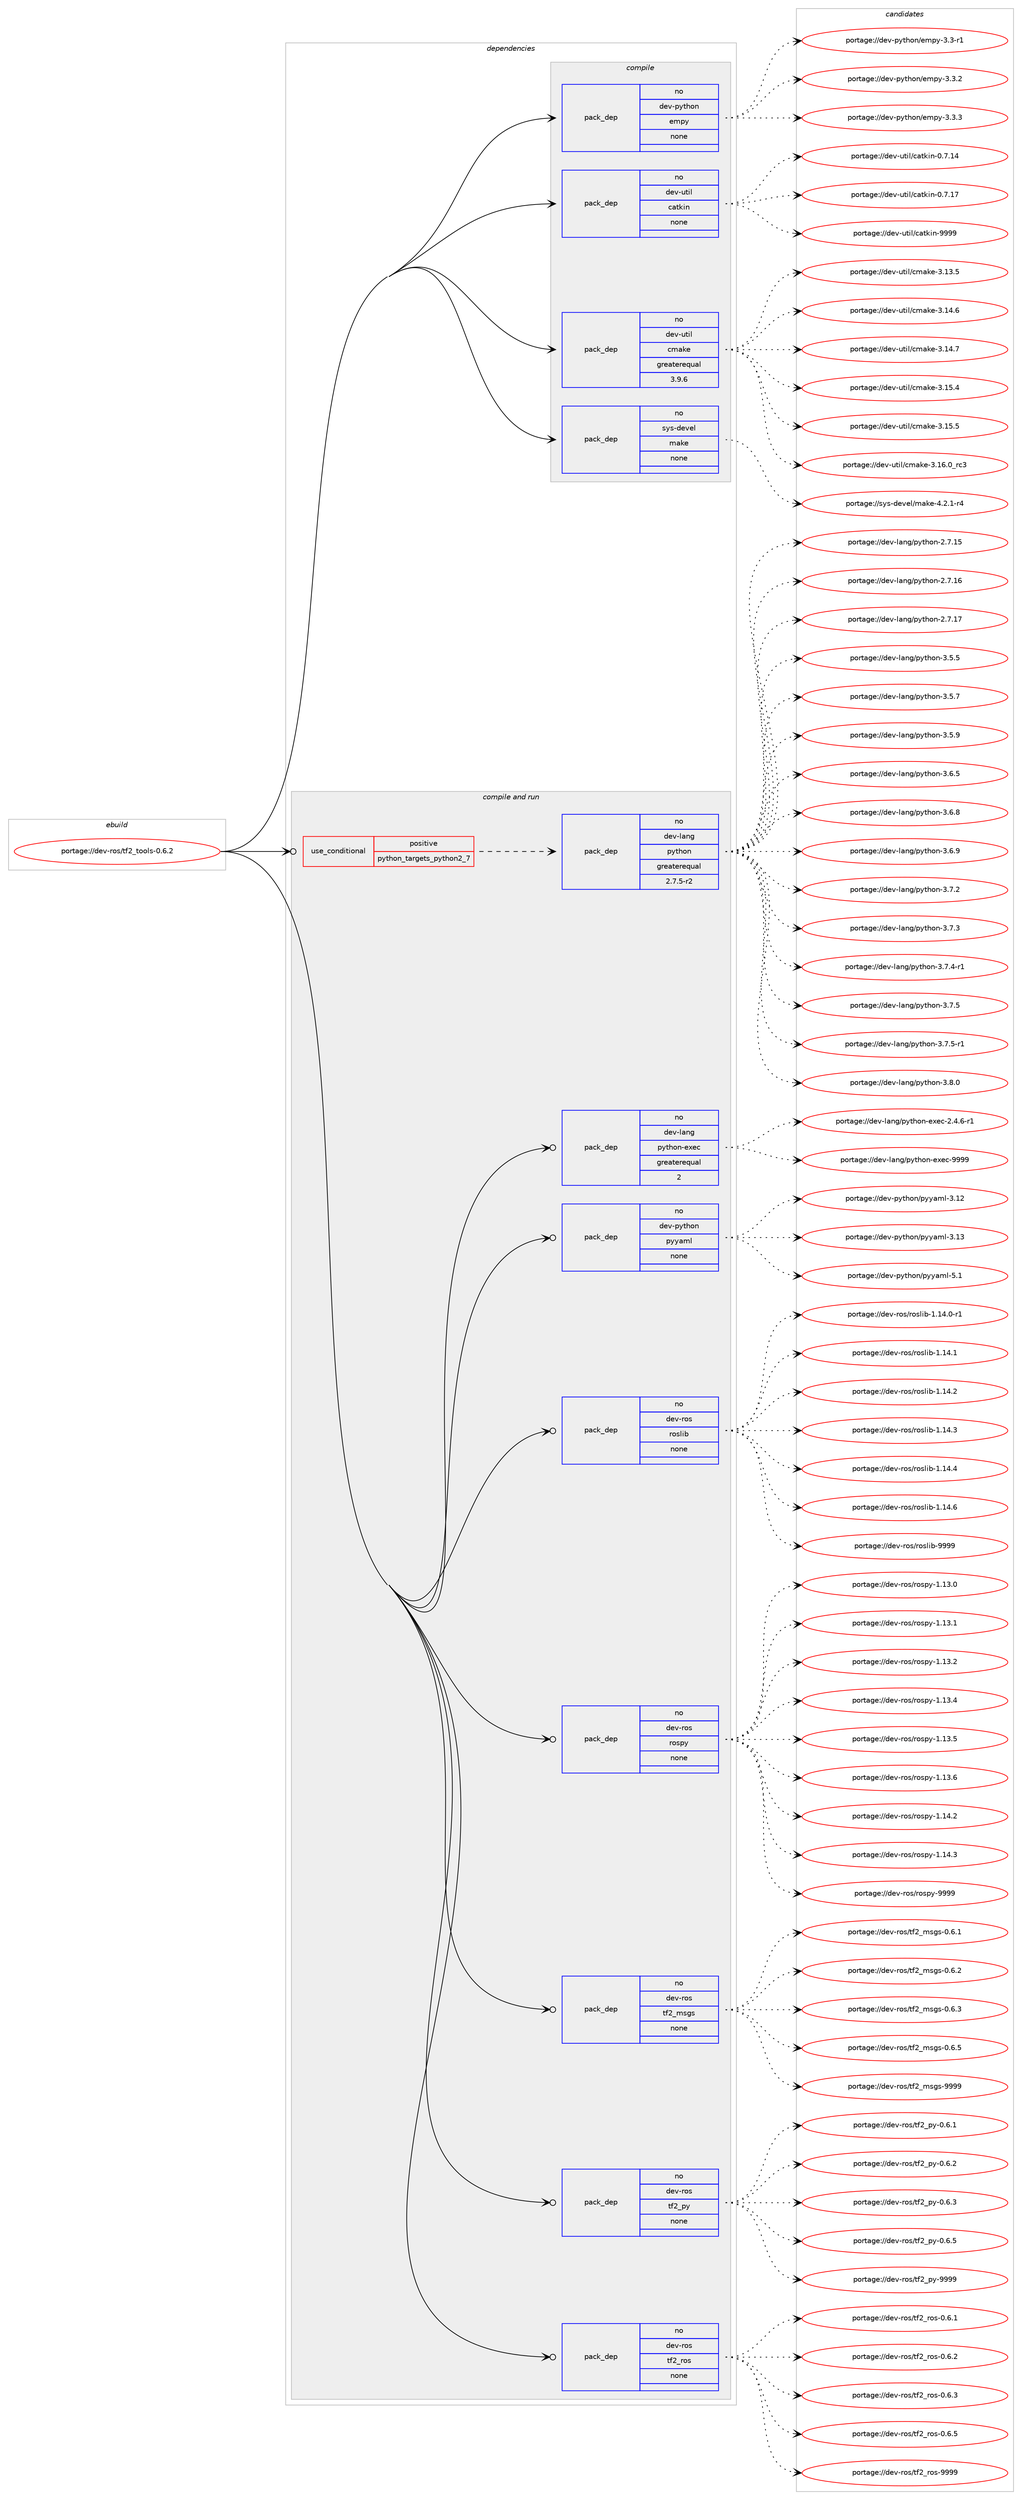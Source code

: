 digraph prolog {

# *************
# Graph options
# *************

newrank=true;
concentrate=true;
compound=true;
graph [rankdir=LR,fontname=Helvetica,fontsize=10,ranksep=1.5];#, ranksep=2.5, nodesep=0.2];
edge  [arrowhead=vee];
node  [fontname=Helvetica,fontsize=10];

# **********
# The ebuild
# **********

subgraph cluster_leftcol {
color=gray;
rank=same;
label=<<i>ebuild</i>>;
id [label="portage://dev-ros/tf2_tools-0.6.2", color=red, width=4, href="../dev-ros/tf2_tools-0.6.2.svg"];
}

# ****************
# The dependencies
# ****************

subgraph cluster_midcol {
color=gray;
label=<<i>dependencies</i>>;
subgraph cluster_compile {
fillcolor="#eeeeee";
style=filled;
label=<<i>compile</i>>;
subgraph pack157480 {
dependency206509 [label=<<TABLE BORDER="0" CELLBORDER="1" CELLSPACING="0" CELLPADDING="4" WIDTH="220"><TR><TD ROWSPAN="6" CELLPADDING="30">pack_dep</TD></TR><TR><TD WIDTH="110">no</TD></TR><TR><TD>dev-python</TD></TR><TR><TD>empy</TD></TR><TR><TD>none</TD></TR><TR><TD></TD></TR></TABLE>>, shape=none, color=blue];
}
id:e -> dependency206509:w [weight=20,style="solid",arrowhead="vee"];
subgraph pack157481 {
dependency206510 [label=<<TABLE BORDER="0" CELLBORDER="1" CELLSPACING="0" CELLPADDING="4" WIDTH="220"><TR><TD ROWSPAN="6" CELLPADDING="30">pack_dep</TD></TR><TR><TD WIDTH="110">no</TD></TR><TR><TD>dev-util</TD></TR><TR><TD>catkin</TD></TR><TR><TD>none</TD></TR><TR><TD></TD></TR></TABLE>>, shape=none, color=blue];
}
id:e -> dependency206510:w [weight=20,style="solid",arrowhead="vee"];
subgraph pack157482 {
dependency206511 [label=<<TABLE BORDER="0" CELLBORDER="1" CELLSPACING="0" CELLPADDING="4" WIDTH="220"><TR><TD ROWSPAN="6" CELLPADDING="30">pack_dep</TD></TR><TR><TD WIDTH="110">no</TD></TR><TR><TD>dev-util</TD></TR><TR><TD>cmake</TD></TR><TR><TD>greaterequal</TD></TR><TR><TD>3.9.6</TD></TR></TABLE>>, shape=none, color=blue];
}
id:e -> dependency206511:w [weight=20,style="solid",arrowhead="vee"];
subgraph pack157483 {
dependency206512 [label=<<TABLE BORDER="0" CELLBORDER="1" CELLSPACING="0" CELLPADDING="4" WIDTH="220"><TR><TD ROWSPAN="6" CELLPADDING="30">pack_dep</TD></TR><TR><TD WIDTH="110">no</TD></TR><TR><TD>sys-devel</TD></TR><TR><TD>make</TD></TR><TR><TD>none</TD></TR><TR><TD></TD></TR></TABLE>>, shape=none, color=blue];
}
id:e -> dependency206512:w [weight=20,style="solid",arrowhead="vee"];
}
subgraph cluster_compileandrun {
fillcolor="#eeeeee";
style=filled;
label=<<i>compile and run</i>>;
subgraph cond45601 {
dependency206513 [label=<<TABLE BORDER="0" CELLBORDER="1" CELLSPACING="0" CELLPADDING="4"><TR><TD ROWSPAN="3" CELLPADDING="10">use_conditional</TD></TR><TR><TD>positive</TD></TR><TR><TD>python_targets_python2_7</TD></TR></TABLE>>, shape=none, color=red];
subgraph pack157484 {
dependency206514 [label=<<TABLE BORDER="0" CELLBORDER="1" CELLSPACING="0" CELLPADDING="4" WIDTH="220"><TR><TD ROWSPAN="6" CELLPADDING="30">pack_dep</TD></TR><TR><TD WIDTH="110">no</TD></TR><TR><TD>dev-lang</TD></TR><TR><TD>python</TD></TR><TR><TD>greaterequal</TD></TR><TR><TD>2.7.5-r2</TD></TR></TABLE>>, shape=none, color=blue];
}
dependency206513:e -> dependency206514:w [weight=20,style="dashed",arrowhead="vee"];
}
id:e -> dependency206513:w [weight=20,style="solid",arrowhead="odotvee"];
subgraph pack157485 {
dependency206515 [label=<<TABLE BORDER="0" CELLBORDER="1" CELLSPACING="0" CELLPADDING="4" WIDTH="220"><TR><TD ROWSPAN="6" CELLPADDING="30">pack_dep</TD></TR><TR><TD WIDTH="110">no</TD></TR><TR><TD>dev-lang</TD></TR><TR><TD>python-exec</TD></TR><TR><TD>greaterequal</TD></TR><TR><TD>2</TD></TR></TABLE>>, shape=none, color=blue];
}
id:e -> dependency206515:w [weight=20,style="solid",arrowhead="odotvee"];
subgraph pack157486 {
dependency206516 [label=<<TABLE BORDER="0" CELLBORDER="1" CELLSPACING="0" CELLPADDING="4" WIDTH="220"><TR><TD ROWSPAN="6" CELLPADDING="30">pack_dep</TD></TR><TR><TD WIDTH="110">no</TD></TR><TR><TD>dev-python</TD></TR><TR><TD>pyyaml</TD></TR><TR><TD>none</TD></TR><TR><TD></TD></TR></TABLE>>, shape=none, color=blue];
}
id:e -> dependency206516:w [weight=20,style="solid",arrowhead="odotvee"];
subgraph pack157487 {
dependency206517 [label=<<TABLE BORDER="0" CELLBORDER="1" CELLSPACING="0" CELLPADDING="4" WIDTH="220"><TR><TD ROWSPAN="6" CELLPADDING="30">pack_dep</TD></TR><TR><TD WIDTH="110">no</TD></TR><TR><TD>dev-ros</TD></TR><TR><TD>roslib</TD></TR><TR><TD>none</TD></TR><TR><TD></TD></TR></TABLE>>, shape=none, color=blue];
}
id:e -> dependency206517:w [weight=20,style="solid",arrowhead="odotvee"];
subgraph pack157488 {
dependency206518 [label=<<TABLE BORDER="0" CELLBORDER="1" CELLSPACING="0" CELLPADDING="4" WIDTH="220"><TR><TD ROWSPAN="6" CELLPADDING="30">pack_dep</TD></TR><TR><TD WIDTH="110">no</TD></TR><TR><TD>dev-ros</TD></TR><TR><TD>rospy</TD></TR><TR><TD>none</TD></TR><TR><TD></TD></TR></TABLE>>, shape=none, color=blue];
}
id:e -> dependency206518:w [weight=20,style="solid",arrowhead="odotvee"];
subgraph pack157489 {
dependency206519 [label=<<TABLE BORDER="0" CELLBORDER="1" CELLSPACING="0" CELLPADDING="4" WIDTH="220"><TR><TD ROWSPAN="6" CELLPADDING="30">pack_dep</TD></TR><TR><TD WIDTH="110">no</TD></TR><TR><TD>dev-ros</TD></TR><TR><TD>tf2_msgs</TD></TR><TR><TD>none</TD></TR><TR><TD></TD></TR></TABLE>>, shape=none, color=blue];
}
id:e -> dependency206519:w [weight=20,style="solid",arrowhead="odotvee"];
subgraph pack157490 {
dependency206520 [label=<<TABLE BORDER="0" CELLBORDER="1" CELLSPACING="0" CELLPADDING="4" WIDTH="220"><TR><TD ROWSPAN="6" CELLPADDING="30">pack_dep</TD></TR><TR><TD WIDTH="110">no</TD></TR><TR><TD>dev-ros</TD></TR><TR><TD>tf2_py</TD></TR><TR><TD>none</TD></TR><TR><TD></TD></TR></TABLE>>, shape=none, color=blue];
}
id:e -> dependency206520:w [weight=20,style="solid",arrowhead="odotvee"];
subgraph pack157491 {
dependency206521 [label=<<TABLE BORDER="0" CELLBORDER="1" CELLSPACING="0" CELLPADDING="4" WIDTH="220"><TR><TD ROWSPAN="6" CELLPADDING="30">pack_dep</TD></TR><TR><TD WIDTH="110">no</TD></TR><TR><TD>dev-ros</TD></TR><TR><TD>tf2_ros</TD></TR><TR><TD>none</TD></TR><TR><TD></TD></TR></TABLE>>, shape=none, color=blue];
}
id:e -> dependency206521:w [weight=20,style="solid",arrowhead="odotvee"];
}
subgraph cluster_run {
fillcolor="#eeeeee";
style=filled;
label=<<i>run</i>>;
}
}

# **************
# The candidates
# **************

subgraph cluster_choices {
rank=same;
color=gray;
label=<<i>candidates</i>>;

subgraph choice157480 {
color=black;
nodesep=1;
choiceportage1001011184511212111610411111047101109112121455146514511449 [label="portage://dev-python/empy-3.3-r1", color=red, width=4,href="../dev-python/empy-3.3-r1.svg"];
choiceportage1001011184511212111610411111047101109112121455146514650 [label="portage://dev-python/empy-3.3.2", color=red, width=4,href="../dev-python/empy-3.3.2.svg"];
choiceportage1001011184511212111610411111047101109112121455146514651 [label="portage://dev-python/empy-3.3.3", color=red, width=4,href="../dev-python/empy-3.3.3.svg"];
dependency206509:e -> choiceportage1001011184511212111610411111047101109112121455146514511449:w [style=dotted,weight="100"];
dependency206509:e -> choiceportage1001011184511212111610411111047101109112121455146514650:w [style=dotted,weight="100"];
dependency206509:e -> choiceportage1001011184511212111610411111047101109112121455146514651:w [style=dotted,weight="100"];
}
subgraph choice157481 {
color=black;
nodesep=1;
choiceportage1001011184511711610510847999711610710511045484655464952 [label="portage://dev-util/catkin-0.7.14", color=red, width=4,href="../dev-util/catkin-0.7.14.svg"];
choiceportage1001011184511711610510847999711610710511045484655464955 [label="portage://dev-util/catkin-0.7.17", color=red, width=4,href="../dev-util/catkin-0.7.17.svg"];
choiceportage100101118451171161051084799971161071051104557575757 [label="portage://dev-util/catkin-9999", color=red, width=4,href="../dev-util/catkin-9999.svg"];
dependency206510:e -> choiceportage1001011184511711610510847999711610710511045484655464952:w [style=dotted,weight="100"];
dependency206510:e -> choiceportage1001011184511711610510847999711610710511045484655464955:w [style=dotted,weight="100"];
dependency206510:e -> choiceportage100101118451171161051084799971161071051104557575757:w [style=dotted,weight="100"];
}
subgraph choice157482 {
color=black;
nodesep=1;
choiceportage1001011184511711610510847991099710710145514649514653 [label="portage://dev-util/cmake-3.13.5", color=red, width=4,href="../dev-util/cmake-3.13.5.svg"];
choiceportage1001011184511711610510847991099710710145514649524654 [label="portage://dev-util/cmake-3.14.6", color=red, width=4,href="../dev-util/cmake-3.14.6.svg"];
choiceportage1001011184511711610510847991099710710145514649524655 [label="portage://dev-util/cmake-3.14.7", color=red, width=4,href="../dev-util/cmake-3.14.7.svg"];
choiceportage1001011184511711610510847991099710710145514649534652 [label="portage://dev-util/cmake-3.15.4", color=red, width=4,href="../dev-util/cmake-3.15.4.svg"];
choiceportage1001011184511711610510847991099710710145514649534653 [label="portage://dev-util/cmake-3.15.5", color=red, width=4,href="../dev-util/cmake-3.15.5.svg"];
choiceportage1001011184511711610510847991099710710145514649544648951149951 [label="portage://dev-util/cmake-3.16.0_rc3", color=red, width=4,href="../dev-util/cmake-3.16.0_rc3.svg"];
dependency206511:e -> choiceportage1001011184511711610510847991099710710145514649514653:w [style=dotted,weight="100"];
dependency206511:e -> choiceportage1001011184511711610510847991099710710145514649524654:w [style=dotted,weight="100"];
dependency206511:e -> choiceportage1001011184511711610510847991099710710145514649524655:w [style=dotted,weight="100"];
dependency206511:e -> choiceportage1001011184511711610510847991099710710145514649534652:w [style=dotted,weight="100"];
dependency206511:e -> choiceportage1001011184511711610510847991099710710145514649534653:w [style=dotted,weight="100"];
dependency206511:e -> choiceportage1001011184511711610510847991099710710145514649544648951149951:w [style=dotted,weight="100"];
}
subgraph choice157483 {
color=black;
nodesep=1;
choiceportage1151211154510010111810110847109971071014552465046494511452 [label="portage://sys-devel/make-4.2.1-r4", color=red, width=4,href="../sys-devel/make-4.2.1-r4.svg"];
dependency206512:e -> choiceportage1151211154510010111810110847109971071014552465046494511452:w [style=dotted,weight="100"];
}
subgraph choice157484 {
color=black;
nodesep=1;
choiceportage10010111845108971101034711212111610411111045504655464953 [label="portage://dev-lang/python-2.7.15", color=red, width=4,href="../dev-lang/python-2.7.15.svg"];
choiceportage10010111845108971101034711212111610411111045504655464954 [label="portage://dev-lang/python-2.7.16", color=red, width=4,href="../dev-lang/python-2.7.16.svg"];
choiceportage10010111845108971101034711212111610411111045504655464955 [label="portage://dev-lang/python-2.7.17", color=red, width=4,href="../dev-lang/python-2.7.17.svg"];
choiceportage100101118451089711010347112121116104111110455146534653 [label="portage://dev-lang/python-3.5.5", color=red, width=4,href="../dev-lang/python-3.5.5.svg"];
choiceportage100101118451089711010347112121116104111110455146534655 [label="portage://dev-lang/python-3.5.7", color=red, width=4,href="../dev-lang/python-3.5.7.svg"];
choiceportage100101118451089711010347112121116104111110455146534657 [label="portage://dev-lang/python-3.5.9", color=red, width=4,href="../dev-lang/python-3.5.9.svg"];
choiceportage100101118451089711010347112121116104111110455146544653 [label="portage://dev-lang/python-3.6.5", color=red, width=4,href="../dev-lang/python-3.6.5.svg"];
choiceportage100101118451089711010347112121116104111110455146544656 [label="portage://dev-lang/python-3.6.8", color=red, width=4,href="../dev-lang/python-3.6.8.svg"];
choiceportage100101118451089711010347112121116104111110455146544657 [label="portage://dev-lang/python-3.6.9", color=red, width=4,href="../dev-lang/python-3.6.9.svg"];
choiceportage100101118451089711010347112121116104111110455146554650 [label="portage://dev-lang/python-3.7.2", color=red, width=4,href="../dev-lang/python-3.7.2.svg"];
choiceportage100101118451089711010347112121116104111110455146554651 [label="portage://dev-lang/python-3.7.3", color=red, width=4,href="../dev-lang/python-3.7.3.svg"];
choiceportage1001011184510897110103471121211161041111104551465546524511449 [label="portage://dev-lang/python-3.7.4-r1", color=red, width=4,href="../dev-lang/python-3.7.4-r1.svg"];
choiceportage100101118451089711010347112121116104111110455146554653 [label="portage://dev-lang/python-3.7.5", color=red, width=4,href="../dev-lang/python-3.7.5.svg"];
choiceportage1001011184510897110103471121211161041111104551465546534511449 [label="portage://dev-lang/python-3.7.5-r1", color=red, width=4,href="../dev-lang/python-3.7.5-r1.svg"];
choiceportage100101118451089711010347112121116104111110455146564648 [label="portage://dev-lang/python-3.8.0", color=red, width=4,href="../dev-lang/python-3.8.0.svg"];
dependency206514:e -> choiceportage10010111845108971101034711212111610411111045504655464953:w [style=dotted,weight="100"];
dependency206514:e -> choiceportage10010111845108971101034711212111610411111045504655464954:w [style=dotted,weight="100"];
dependency206514:e -> choiceportage10010111845108971101034711212111610411111045504655464955:w [style=dotted,weight="100"];
dependency206514:e -> choiceportage100101118451089711010347112121116104111110455146534653:w [style=dotted,weight="100"];
dependency206514:e -> choiceportage100101118451089711010347112121116104111110455146534655:w [style=dotted,weight="100"];
dependency206514:e -> choiceportage100101118451089711010347112121116104111110455146534657:w [style=dotted,weight="100"];
dependency206514:e -> choiceportage100101118451089711010347112121116104111110455146544653:w [style=dotted,weight="100"];
dependency206514:e -> choiceportage100101118451089711010347112121116104111110455146544656:w [style=dotted,weight="100"];
dependency206514:e -> choiceportage100101118451089711010347112121116104111110455146544657:w [style=dotted,weight="100"];
dependency206514:e -> choiceportage100101118451089711010347112121116104111110455146554650:w [style=dotted,weight="100"];
dependency206514:e -> choiceportage100101118451089711010347112121116104111110455146554651:w [style=dotted,weight="100"];
dependency206514:e -> choiceportage1001011184510897110103471121211161041111104551465546524511449:w [style=dotted,weight="100"];
dependency206514:e -> choiceportage100101118451089711010347112121116104111110455146554653:w [style=dotted,weight="100"];
dependency206514:e -> choiceportage1001011184510897110103471121211161041111104551465546534511449:w [style=dotted,weight="100"];
dependency206514:e -> choiceportage100101118451089711010347112121116104111110455146564648:w [style=dotted,weight="100"];
}
subgraph choice157485 {
color=black;
nodesep=1;
choiceportage10010111845108971101034711212111610411111045101120101994550465246544511449 [label="portage://dev-lang/python-exec-2.4.6-r1", color=red, width=4,href="../dev-lang/python-exec-2.4.6-r1.svg"];
choiceportage10010111845108971101034711212111610411111045101120101994557575757 [label="portage://dev-lang/python-exec-9999", color=red, width=4,href="../dev-lang/python-exec-9999.svg"];
dependency206515:e -> choiceportage10010111845108971101034711212111610411111045101120101994550465246544511449:w [style=dotted,weight="100"];
dependency206515:e -> choiceportage10010111845108971101034711212111610411111045101120101994557575757:w [style=dotted,weight="100"];
}
subgraph choice157486 {
color=black;
nodesep=1;
choiceportage1001011184511212111610411111047112121121971091084551464950 [label="portage://dev-python/pyyaml-3.12", color=red, width=4,href="../dev-python/pyyaml-3.12.svg"];
choiceportage1001011184511212111610411111047112121121971091084551464951 [label="portage://dev-python/pyyaml-3.13", color=red, width=4,href="../dev-python/pyyaml-3.13.svg"];
choiceportage10010111845112121116104111110471121211219710910845534649 [label="portage://dev-python/pyyaml-5.1", color=red, width=4,href="../dev-python/pyyaml-5.1.svg"];
dependency206516:e -> choiceportage1001011184511212111610411111047112121121971091084551464950:w [style=dotted,weight="100"];
dependency206516:e -> choiceportage1001011184511212111610411111047112121121971091084551464951:w [style=dotted,weight="100"];
dependency206516:e -> choiceportage10010111845112121116104111110471121211219710910845534649:w [style=dotted,weight="100"];
}
subgraph choice157487 {
color=black;
nodesep=1;
choiceportage100101118451141111154711411111510810598454946495246484511449 [label="portage://dev-ros/roslib-1.14.0-r1", color=red, width=4,href="../dev-ros/roslib-1.14.0-r1.svg"];
choiceportage10010111845114111115471141111151081059845494649524649 [label="portage://dev-ros/roslib-1.14.1", color=red, width=4,href="../dev-ros/roslib-1.14.1.svg"];
choiceportage10010111845114111115471141111151081059845494649524650 [label="portage://dev-ros/roslib-1.14.2", color=red, width=4,href="../dev-ros/roslib-1.14.2.svg"];
choiceportage10010111845114111115471141111151081059845494649524651 [label="portage://dev-ros/roslib-1.14.3", color=red, width=4,href="../dev-ros/roslib-1.14.3.svg"];
choiceportage10010111845114111115471141111151081059845494649524652 [label="portage://dev-ros/roslib-1.14.4", color=red, width=4,href="../dev-ros/roslib-1.14.4.svg"];
choiceportage10010111845114111115471141111151081059845494649524654 [label="portage://dev-ros/roslib-1.14.6", color=red, width=4,href="../dev-ros/roslib-1.14.6.svg"];
choiceportage1001011184511411111547114111115108105984557575757 [label="portage://dev-ros/roslib-9999", color=red, width=4,href="../dev-ros/roslib-9999.svg"];
dependency206517:e -> choiceportage100101118451141111154711411111510810598454946495246484511449:w [style=dotted,weight="100"];
dependency206517:e -> choiceportage10010111845114111115471141111151081059845494649524649:w [style=dotted,weight="100"];
dependency206517:e -> choiceportage10010111845114111115471141111151081059845494649524650:w [style=dotted,weight="100"];
dependency206517:e -> choiceportage10010111845114111115471141111151081059845494649524651:w [style=dotted,weight="100"];
dependency206517:e -> choiceportage10010111845114111115471141111151081059845494649524652:w [style=dotted,weight="100"];
dependency206517:e -> choiceportage10010111845114111115471141111151081059845494649524654:w [style=dotted,weight="100"];
dependency206517:e -> choiceportage1001011184511411111547114111115108105984557575757:w [style=dotted,weight="100"];
}
subgraph choice157488 {
color=black;
nodesep=1;
choiceportage100101118451141111154711411111511212145494649514648 [label="portage://dev-ros/rospy-1.13.0", color=red, width=4,href="../dev-ros/rospy-1.13.0.svg"];
choiceportage100101118451141111154711411111511212145494649514649 [label="portage://dev-ros/rospy-1.13.1", color=red, width=4,href="../dev-ros/rospy-1.13.1.svg"];
choiceportage100101118451141111154711411111511212145494649514650 [label="portage://dev-ros/rospy-1.13.2", color=red, width=4,href="../dev-ros/rospy-1.13.2.svg"];
choiceportage100101118451141111154711411111511212145494649514652 [label="portage://dev-ros/rospy-1.13.4", color=red, width=4,href="../dev-ros/rospy-1.13.4.svg"];
choiceportage100101118451141111154711411111511212145494649514653 [label="portage://dev-ros/rospy-1.13.5", color=red, width=4,href="../dev-ros/rospy-1.13.5.svg"];
choiceportage100101118451141111154711411111511212145494649514654 [label="portage://dev-ros/rospy-1.13.6", color=red, width=4,href="../dev-ros/rospy-1.13.6.svg"];
choiceportage100101118451141111154711411111511212145494649524650 [label="portage://dev-ros/rospy-1.14.2", color=red, width=4,href="../dev-ros/rospy-1.14.2.svg"];
choiceportage100101118451141111154711411111511212145494649524651 [label="portage://dev-ros/rospy-1.14.3", color=red, width=4,href="../dev-ros/rospy-1.14.3.svg"];
choiceportage10010111845114111115471141111151121214557575757 [label="portage://dev-ros/rospy-9999", color=red, width=4,href="../dev-ros/rospy-9999.svg"];
dependency206518:e -> choiceportage100101118451141111154711411111511212145494649514648:w [style=dotted,weight="100"];
dependency206518:e -> choiceportage100101118451141111154711411111511212145494649514649:w [style=dotted,weight="100"];
dependency206518:e -> choiceportage100101118451141111154711411111511212145494649514650:w [style=dotted,weight="100"];
dependency206518:e -> choiceportage100101118451141111154711411111511212145494649514652:w [style=dotted,weight="100"];
dependency206518:e -> choiceportage100101118451141111154711411111511212145494649514653:w [style=dotted,weight="100"];
dependency206518:e -> choiceportage100101118451141111154711411111511212145494649514654:w [style=dotted,weight="100"];
dependency206518:e -> choiceportage100101118451141111154711411111511212145494649524650:w [style=dotted,weight="100"];
dependency206518:e -> choiceportage100101118451141111154711411111511212145494649524651:w [style=dotted,weight="100"];
dependency206518:e -> choiceportage10010111845114111115471141111151121214557575757:w [style=dotted,weight="100"];
}
subgraph choice157489 {
color=black;
nodesep=1;
choiceportage10010111845114111115471161025095109115103115454846544649 [label="portage://dev-ros/tf2_msgs-0.6.1", color=red, width=4,href="../dev-ros/tf2_msgs-0.6.1.svg"];
choiceportage10010111845114111115471161025095109115103115454846544650 [label="portage://dev-ros/tf2_msgs-0.6.2", color=red, width=4,href="../dev-ros/tf2_msgs-0.6.2.svg"];
choiceportage10010111845114111115471161025095109115103115454846544651 [label="portage://dev-ros/tf2_msgs-0.6.3", color=red, width=4,href="../dev-ros/tf2_msgs-0.6.3.svg"];
choiceportage10010111845114111115471161025095109115103115454846544653 [label="portage://dev-ros/tf2_msgs-0.6.5", color=red, width=4,href="../dev-ros/tf2_msgs-0.6.5.svg"];
choiceportage100101118451141111154711610250951091151031154557575757 [label="portage://dev-ros/tf2_msgs-9999", color=red, width=4,href="../dev-ros/tf2_msgs-9999.svg"];
dependency206519:e -> choiceportage10010111845114111115471161025095109115103115454846544649:w [style=dotted,weight="100"];
dependency206519:e -> choiceportage10010111845114111115471161025095109115103115454846544650:w [style=dotted,weight="100"];
dependency206519:e -> choiceportage10010111845114111115471161025095109115103115454846544651:w [style=dotted,weight="100"];
dependency206519:e -> choiceportage10010111845114111115471161025095109115103115454846544653:w [style=dotted,weight="100"];
dependency206519:e -> choiceportage100101118451141111154711610250951091151031154557575757:w [style=dotted,weight="100"];
}
subgraph choice157490 {
color=black;
nodesep=1;
choiceportage10010111845114111115471161025095112121454846544649 [label="portage://dev-ros/tf2_py-0.6.1", color=red, width=4,href="../dev-ros/tf2_py-0.6.1.svg"];
choiceportage10010111845114111115471161025095112121454846544650 [label="portage://dev-ros/tf2_py-0.6.2", color=red, width=4,href="../dev-ros/tf2_py-0.6.2.svg"];
choiceportage10010111845114111115471161025095112121454846544651 [label="portage://dev-ros/tf2_py-0.6.3", color=red, width=4,href="../dev-ros/tf2_py-0.6.3.svg"];
choiceportage10010111845114111115471161025095112121454846544653 [label="portage://dev-ros/tf2_py-0.6.5", color=red, width=4,href="../dev-ros/tf2_py-0.6.5.svg"];
choiceportage100101118451141111154711610250951121214557575757 [label="portage://dev-ros/tf2_py-9999", color=red, width=4,href="../dev-ros/tf2_py-9999.svg"];
dependency206520:e -> choiceportage10010111845114111115471161025095112121454846544649:w [style=dotted,weight="100"];
dependency206520:e -> choiceportage10010111845114111115471161025095112121454846544650:w [style=dotted,weight="100"];
dependency206520:e -> choiceportage10010111845114111115471161025095112121454846544651:w [style=dotted,weight="100"];
dependency206520:e -> choiceportage10010111845114111115471161025095112121454846544653:w [style=dotted,weight="100"];
dependency206520:e -> choiceportage100101118451141111154711610250951121214557575757:w [style=dotted,weight="100"];
}
subgraph choice157491 {
color=black;
nodesep=1;
choiceportage10010111845114111115471161025095114111115454846544649 [label="portage://dev-ros/tf2_ros-0.6.1", color=red, width=4,href="../dev-ros/tf2_ros-0.6.1.svg"];
choiceportage10010111845114111115471161025095114111115454846544650 [label="portage://dev-ros/tf2_ros-0.6.2", color=red, width=4,href="../dev-ros/tf2_ros-0.6.2.svg"];
choiceportage10010111845114111115471161025095114111115454846544651 [label="portage://dev-ros/tf2_ros-0.6.3", color=red, width=4,href="../dev-ros/tf2_ros-0.6.3.svg"];
choiceportage10010111845114111115471161025095114111115454846544653 [label="portage://dev-ros/tf2_ros-0.6.5", color=red, width=4,href="../dev-ros/tf2_ros-0.6.5.svg"];
choiceportage100101118451141111154711610250951141111154557575757 [label="portage://dev-ros/tf2_ros-9999", color=red, width=4,href="../dev-ros/tf2_ros-9999.svg"];
dependency206521:e -> choiceportage10010111845114111115471161025095114111115454846544649:w [style=dotted,weight="100"];
dependency206521:e -> choiceportage10010111845114111115471161025095114111115454846544650:w [style=dotted,weight="100"];
dependency206521:e -> choiceportage10010111845114111115471161025095114111115454846544651:w [style=dotted,weight="100"];
dependency206521:e -> choiceportage10010111845114111115471161025095114111115454846544653:w [style=dotted,weight="100"];
dependency206521:e -> choiceportage100101118451141111154711610250951141111154557575757:w [style=dotted,weight="100"];
}
}

}
